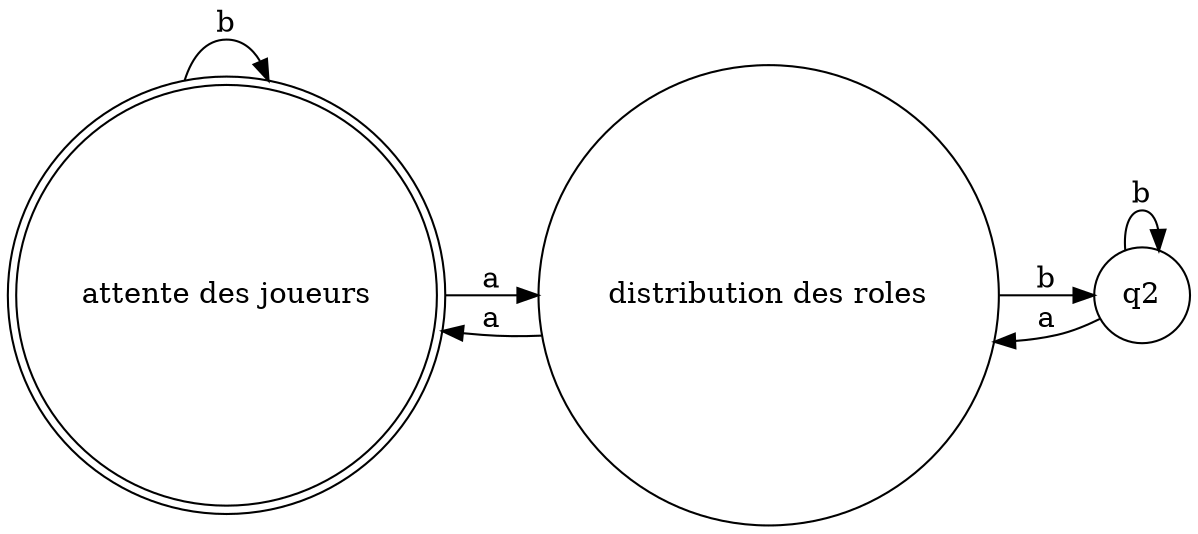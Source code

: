 digraph finite_state_machine {
    rankdir=LR;
    size="8,5"

    node [shape = doublecircle]; S [label="attente des joueurs"];
    node [shape = circle]; q1 [label="distribution des roles"];
    node [shape = circle]; q2;

    S  -> q1 [ label = "a" ];
    S  -> S  [ label = "b" ];
    q1 -> S  [ label = "a" ];
    q1 -> q2 [ label = "b" ];
    q2 -> q1 [ label = "a" ];
    q2 -> q2 [ label = "b" ];
}
